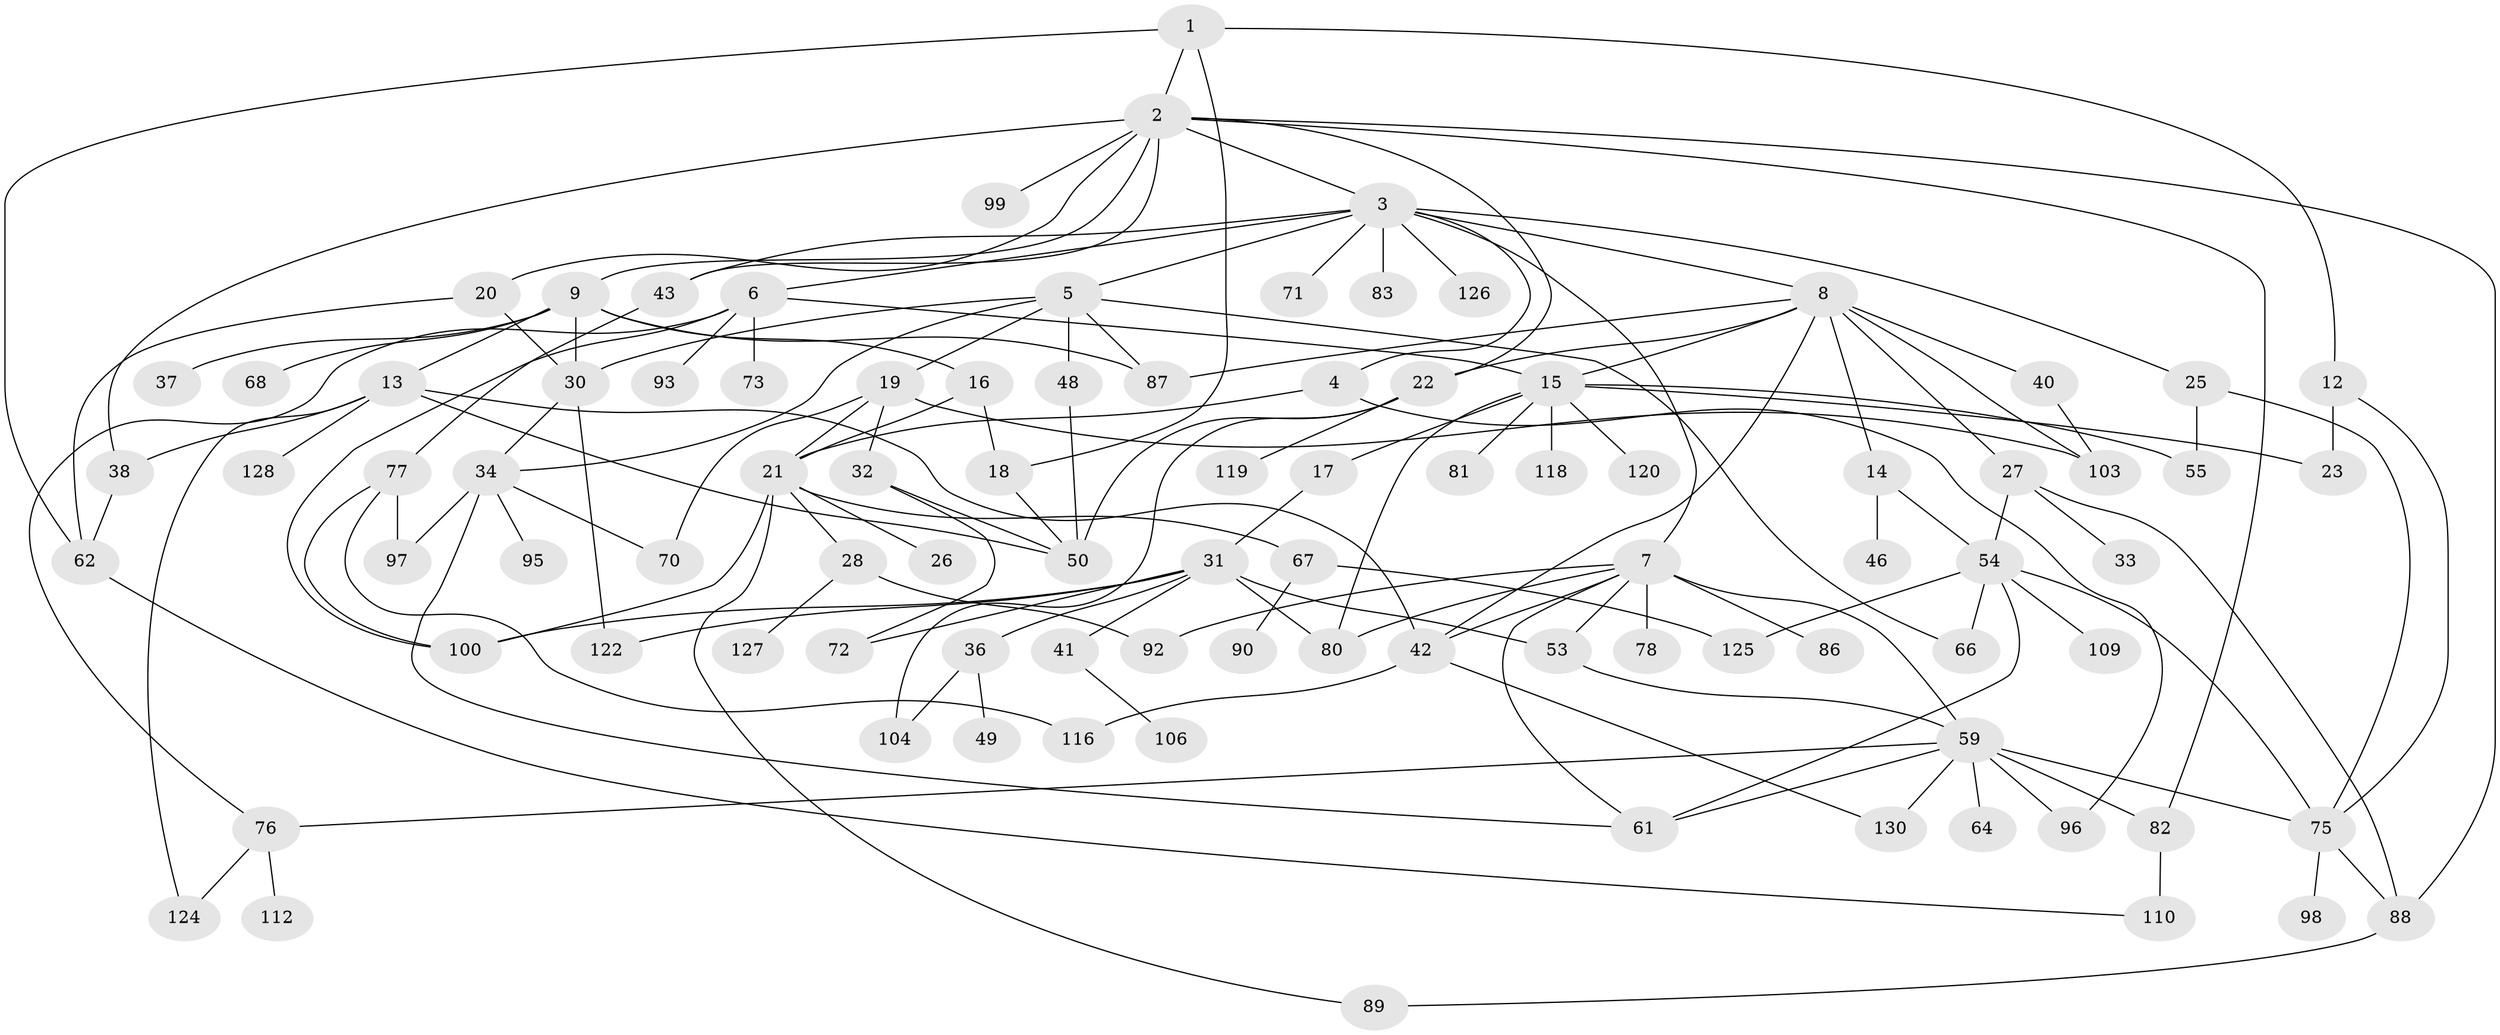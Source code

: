 // original degree distribution, {5: 0.07692307692307693, 10: 0.015384615384615385, 3: 0.2076923076923077, 6: 0.05384615384615385, 4: 0.1, 8: 0.007692307692307693, 7: 0.015384615384615385, 2: 0.2692307692307692, 1: 0.25384615384615383}
// Generated by graph-tools (version 1.1) at 2025/10/02/27/25 16:10:51]
// undirected, 93 vertices, 148 edges
graph export_dot {
graph [start="1"]
  node [color=gray90,style=filled];
  1 [super="+102"];
  2 [super="+10"];
  3 [super="+79"];
  4 [super="+57"];
  5 [super="+115"];
  6 [super="+35"];
  7 [super="+58"];
  8 [super="+11"];
  9;
  12;
  13 [super="+84"];
  14;
  15 [super="+52"];
  16;
  17;
  18;
  19 [super="+24"];
  20;
  21 [super="+29"];
  22 [super="+123"];
  23 [super="+47"];
  25;
  26 [super="+113"];
  27;
  28 [super="+39"];
  30 [super="+45"];
  31 [super="+74"];
  32;
  33 [super="+44"];
  34;
  36 [super="+60"];
  37;
  38 [super="+91"];
  40 [super="+117"];
  41;
  42;
  43 [super="+51"];
  46 [super="+108"];
  48;
  49;
  50 [super="+56"];
  53;
  54 [super="+65"];
  55;
  59 [super="+69"];
  61 [super="+63"];
  62;
  64;
  66;
  67 [super="+111"];
  68;
  70;
  71;
  72;
  73;
  75 [super="+105"];
  76 [super="+85"];
  77 [super="+107"];
  78;
  80 [super="+101"];
  81;
  82;
  83;
  86;
  87;
  88 [super="+94"];
  89 [super="+114"];
  90;
  92;
  93;
  95;
  96;
  97;
  98;
  99;
  100 [super="+129"];
  103;
  104;
  106;
  109;
  110 [super="+121"];
  112;
  116;
  118;
  119;
  120;
  122;
  124;
  125;
  126;
  127;
  128;
  130;
  1 -- 2;
  1 -- 12;
  1 -- 18;
  1 -- 62;
  2 -- 3;
  2 -- 9;
  2 -- 20;
  2 -- 38;
  2 -- 43;
  2 -- 99;
  2 -- 82;
  2 -- 22;
  2 -- 88;
  3 -- 4;
  3 -- 5;
  3 -- 6;
  3 -- 7;
  3 -- 8;
  3 -- 25;
  3 -- 71;
  3 -- 83;
  3 -- 126;
  3 -- 43;
  4 -- 21;
  4 -- 96;
  5 -- 19;
  5 -- 34;
  5 -- 48;
  5 -- 66;
  5 -- 30;
  5 -- 87;
  6 -- 76;
  6 -- 15;
  6 -- 73;
  6 -- 93;
  6 -- 100;
  7 -- 42;
  7 -- 78;
  7 -- 86;
  7 -- 92;
  7 -- 53;
  7 -- 59;
  7 -- 80;
  7 -- 61;
  8 -- 15;
  8 -- 40;
  8 -- 103;
  8 -- 22;
  8 -- 87;
  8 -- 42;
  8 -- 27;
  8 -- 14;
  9 -- 13;
  9 -- 16;
  9 -- 30;
  9 -- 37;
  9 -- 68;
  9 -- 87;
  12 -- 23;
  12 -- 75;
  13 -- 124;
  13 -- 42;
  13 -- 50;
  13 -- 128;
  13 -- 38;
  14 -- 46;
  14 -- 54;
  15 -- 17;
  15 -- 118;
  15 -- 120;
  15 -- 55;
  15 -- 81;
  15 -- 80;
  15 -- 23;
  16 -- 21;
  16 -- 18;
  17 -- 31;
  18 -- 50;
  19 -- 32;
  19 -- 21;
  19 -- 70;
  19 -- 103;
  20 -- 62;
  20 -- 30;
  21 -- 26;
  21 -- 28;
  21 -- 67;
  21 -- 100;
  21 -- 89;
  22 -- 50;
  22 -- 119;
  22 -- 104;
  25 -- 55;
  25 -- 75;
  27 -- 33;
  27 -- 54;
  27 -- 88;
  28 -- 127;
  28 -- 92;
  30 -- 122;
  30 -- 34;
  31 -- 36;
  31 -- 41;
  31 -- 53;
  31 -- 72;
  31 -- 122;
  31 -- 80;
  31 -- 100;
  32 -- 72;
  32 -- 50;
  34 -- 61;
  34 -- 70;
  34 -- 95;
  34 -- 97;
  36 -- 49;
  36 -- 104;
  38 -- 62;
  40 -- 103;
  41 -- 106;
  42 -- 130;
  42 -- 116;
  43 -- 77;
  48 -- 50;
  53 -- 59;
  54 -- 109;
  54 -- 66;
  54 -- 125;
  54 -- 75;
  54 -- 61;
  59 -- 64;
  59 -- 96;
  59 -- 130;
  59 -- 82;
  59 -- 75;
  59 -- 61;
  59 -- 76;
  62 -- 110;
  67 -- 90;
  67 -- 125;
  75 -- 98;
  75 -- 88;
  76 -- 112;
  76 -- 124;
  77 -- 116;
  77 -- 97;
  77 -- 100;
  82 -- 110;
  88 -- 89;
}
